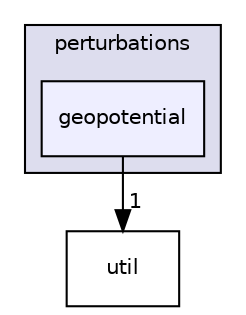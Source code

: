 digraph "src/perturbations/geopotential" {
  compound=true
  node [ fontsize="10", fontname="Helvetica"];
  edge [ labelfontsize="10", labelfontname="Helvetica"];
  subgraph clusterdir_6d92fb80b9641c838ab72716bed4978c {
    graph [ bgcolor="#ddddee", pencolor="black", label="perturbations" fontname="Helvetica", fontsize="10", URL="dir_6d92fb80b9641c838ab72716bed4978c.html"]
  dir_c1b9d0f9181879120646dc9bc60650da [shape=box, label="geopotential", style="filled", fillcolor="#eeeeff", pencolor="black", URL="dir_c1b9d0f9181879120646dc9bc60650da.html"];
  }
  dir_b7878ad5ecbf2506f4125b9d34c97e45 [shape=box label="util" URL="dir_b7878ad5ecbf2506f4125b9d34c97e45.html"];
  dir_c1b9d0f9181879120646dc9bc60650da->dir_b7878ad5ecbf2506f4125b9d34c97e45 [headlabel="1", labeldistance=1.5 headhref="dir_000005_000006.html"];
}
